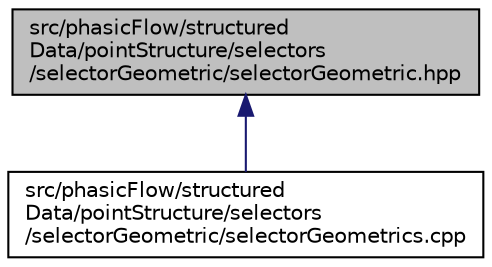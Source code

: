 digraph "src/phasicFlow/structuredData/pointStructure/selectors/selectorGeometric/selectorGeometric.hpp"
{
 // LATEX_PDF_SIZE
  edge [fontname="Helvetica",fontsize="10",labelfontname="Helvetica",labelfontsize="10"];
  node [fontname="Helvetica",fontsize="10",shape=record];
  Node1 [label="src/phasicFlow/structured\lData/pointStructure/selectors\l/selectorGeometric/selectorGeometric.hpp",height=0.2,width=0.4,color="black", fillcolor="grey75", style="filled", fontcolor="black",tooltip=" "];
  Node1 -> Node2 [dir="back",color="midnightblue",fontsize="10",style="solid",fontname="Helvetica"];
  Node2 [label="src/phasicFlow/structured\lData/pointStructure/selectors\l/selectorGeometric/selectorGeometrics.cpp",height=0.2,width=0.4,color="black", fillcolor="white", style="filled",URL="$selectorGeometrics_8cpp.html",tooltip=" "];
}
